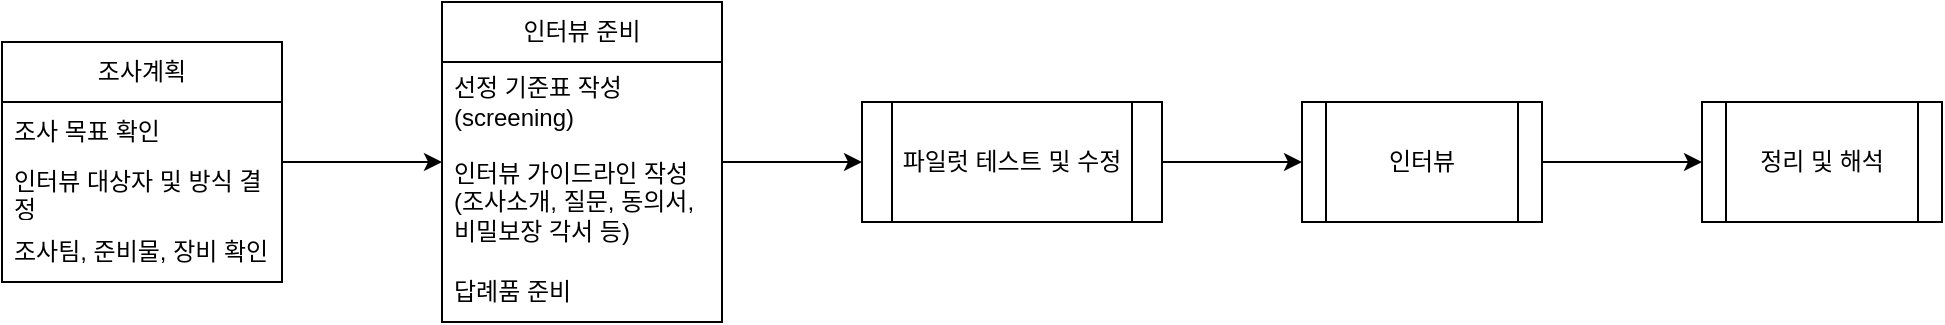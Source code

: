 <mxfile>
    <diagram id="ZBe1o-tyDZ7vQoqWl1ke" name="Page-1">
        <mxGraphModel dx="1175" dy="1050" grid="1" gridSize="10" guides="1" tooltips="1" connect="1" arrows="1" fold="1" page="1" pageScale="1" pageWidth="1169" pageHeight="827" math="0" shadow="0">
            <root>
                <mxCell id="0"/>
                <mxCell id="1" parent="0"/>
                <mxCell id="10" value="" style="edgeStyle=none;html=1;" edge="1" parent="1" source="2" target="6">
                    <mxGeometry relative="1" as="geometry"/>
                </mxCell>
                <mxCell id="2" value="조사계획" style="swimlane;fontStyle=0;childLayout=stackLayout;horizontal=1;startSize=30;horizontalStack=0;resizeParent=1;resizeParentMax=0;resizeLast=0;collapsible=1;marginBottom=0;whiteSpace=wrap;html=1;" vertex="1" parent="1">
                    <mxGeometry x="60" y="150" width="140" height="120" as="geometry">
                        <mxRectangle x="60" y="150" width="80" height="30" as="alternateBounds"/>
                    </mxGeometry>
                </mxCell>
                <mxCell id="3" value="조사 목표 확인" style="text;strokeColor=none;fillColor=none;align=left;verticalAlign=middle;spacingLeft=4;spacingRight=4;overflow=hidden;points=[[0,0.5],[1,0.5]];portConstraint=eastwest;rotatable=0;whiteSpace=wrap;html=1;" vertex="1" parent="2">
                    <mxGeometry y="30" width="140" height="30" as="geometry"/>
                </mxCell>
                <mxCell id="4" value="인터뷰 대상자 및 방식 결정" style="text;strokeColor=none;fillColor=none;align=left;verticalAlign=middle;spacingLeft=4;spacingRight=4;overflow=hidden;points=[[0,0.5],[1,0.5]];portConstraint=eastwest;rotatable=0;whiteSpace=wrap;html=1;" vertex="1" parent="2">
                    <mxGeometry y="60" width="140" height="30" as="geometry"/>
                </mxCell>
                <mxCell id="5" value="조사팀, 준비물, 장비 확인" style="text;strokeColor=none;fillColor=none;align=left;verticalAlign=middle;spacingLeft=4;spacingRight=4;overflow=hidden;points=[[0,0.5],[1,0.5]];portConstraint=eastwest;rotatable=0;whiteSpace=wrap;html=1;" vertex="1" parent="2">
                    <mxGeometry y="90" width="140" height="30" as="geometry"/>
                </mxCell>
                <mxCell id="12" value="" style="edgeStyle=none;html=1;" edge="1" parent="1" source="6" target="11">
                    <mxGeometry relative="1" as="geometry"/>
                </mxCell>
                <mxCell id="6" value="인터뷰 준비" style="swimlane;fontStyle=0;childLayout=stackLayout;horizontal=1;startSize=30;horizontalStack=0;resizeParent=1;resizeParentMax=0;resizeLast=0;collapsible=1;marginBottom=0;whiteSpace=wrap;html=1;" vertex="1" parent="1">
                    <mxGeometry x="280" y="130" width="140" height="160" as="geometry"/>
                </mxCell>
                <mxCell id="7" value="선정 기준표 작성(screening)" style="text;strokeColor=none;fillColor=none;align=left;verticalAlign=middle;spacingLeft=4;spacingRight=4;overflow=hidden;points=[[0,0.5],[1,0.5]];portConstraint=eastwest;rotatable=0;whiteSpace=wrap;html=1;" vertex="1" parent="6">
                    <mxGeometry y="30" width="140" height="40" as="geometry"/>
                </mxCell>
                <mxCell id="8" value="인터뷰 가이드라인 작성(조사소개, 질문, 동의서, 비밀보장 각서 등)" style="text;strokeColor=none;fillColor=none;align=left;verticalAlign=middle;spacingLeft=4;spacingRight=4;overflow=hidden;points=[[0,0.5],[1,0.5]];portConstraint=eastwest;rotatable=0;whiteSpace=wrap;html=1;" vertex="1" parent="6">
                    <mxGeometry y="70" width="140" height="60" as="geometry"/>
                </mxCell>
                <mxCell id="9" value="답례품 준비" style="text;strokeColor=none;fillColor=none;align=left;verticalAlign=middle;spacingLeft=4;spacingRight=4;overflow=hidden;points=[[0,0.5],[1,0.5]];portConstraint=eastwest;rotatable=0;whiteSpace=wrap;html=1;" vertex="1" parent="6">
                    <mxGeometry y="130" width="140" height="30" as="geometry"/>
                </mxCell>
                <mxCell id="14" value="" style="edgeStyle=none;html=1;" edge="1" parent="1" source="11" target="13">
                    <mxGeometry relative="1" as="geometry"/>
                </mxCell>
                <mxCell id="11" value="파일럿 테스트 및 수정" style="shape=process;whiteSpace=wrap;html=1;backgroundOutline=1;fontStyle=0;startSize=30;" vertex="1" parent="1">
                    <mxGeometry x="490" y="180" width="150" height="60" as="geometry"/>
                </mxCell>
                <mxCell id="17" value="" style="edgeStyle=none;html=1;" edge="1" parent="1" source="13" target="16">
                    <mxGeometry relative="1" as="geometry"/>
                </mxCell>
                <mxCell id="13" value="인터뷰" style="shape=process;whiteSpace=wrap;html=1;backgroundOutline=1;fontStyle=0;startSize=30;" vertex="1" parent="1">
                    <mxGeometry x="710" y="180" width="120" height="60" as="geometry"/>
                </mxCell>
                <mxCell id="16" value="정리 및 해석" style="shape=process;whiteSpace=wrap;html=1;backgroundOutline=1;fontStyle=0;startSize=30;" vertex="1" parent="1">
                    <mxGeometry x="910" y="180" width="120" height="60" as="geometry"/>
                </mxCell>
            </root>
        </mxGraphModel>
    </diagram>
</mxfile>
